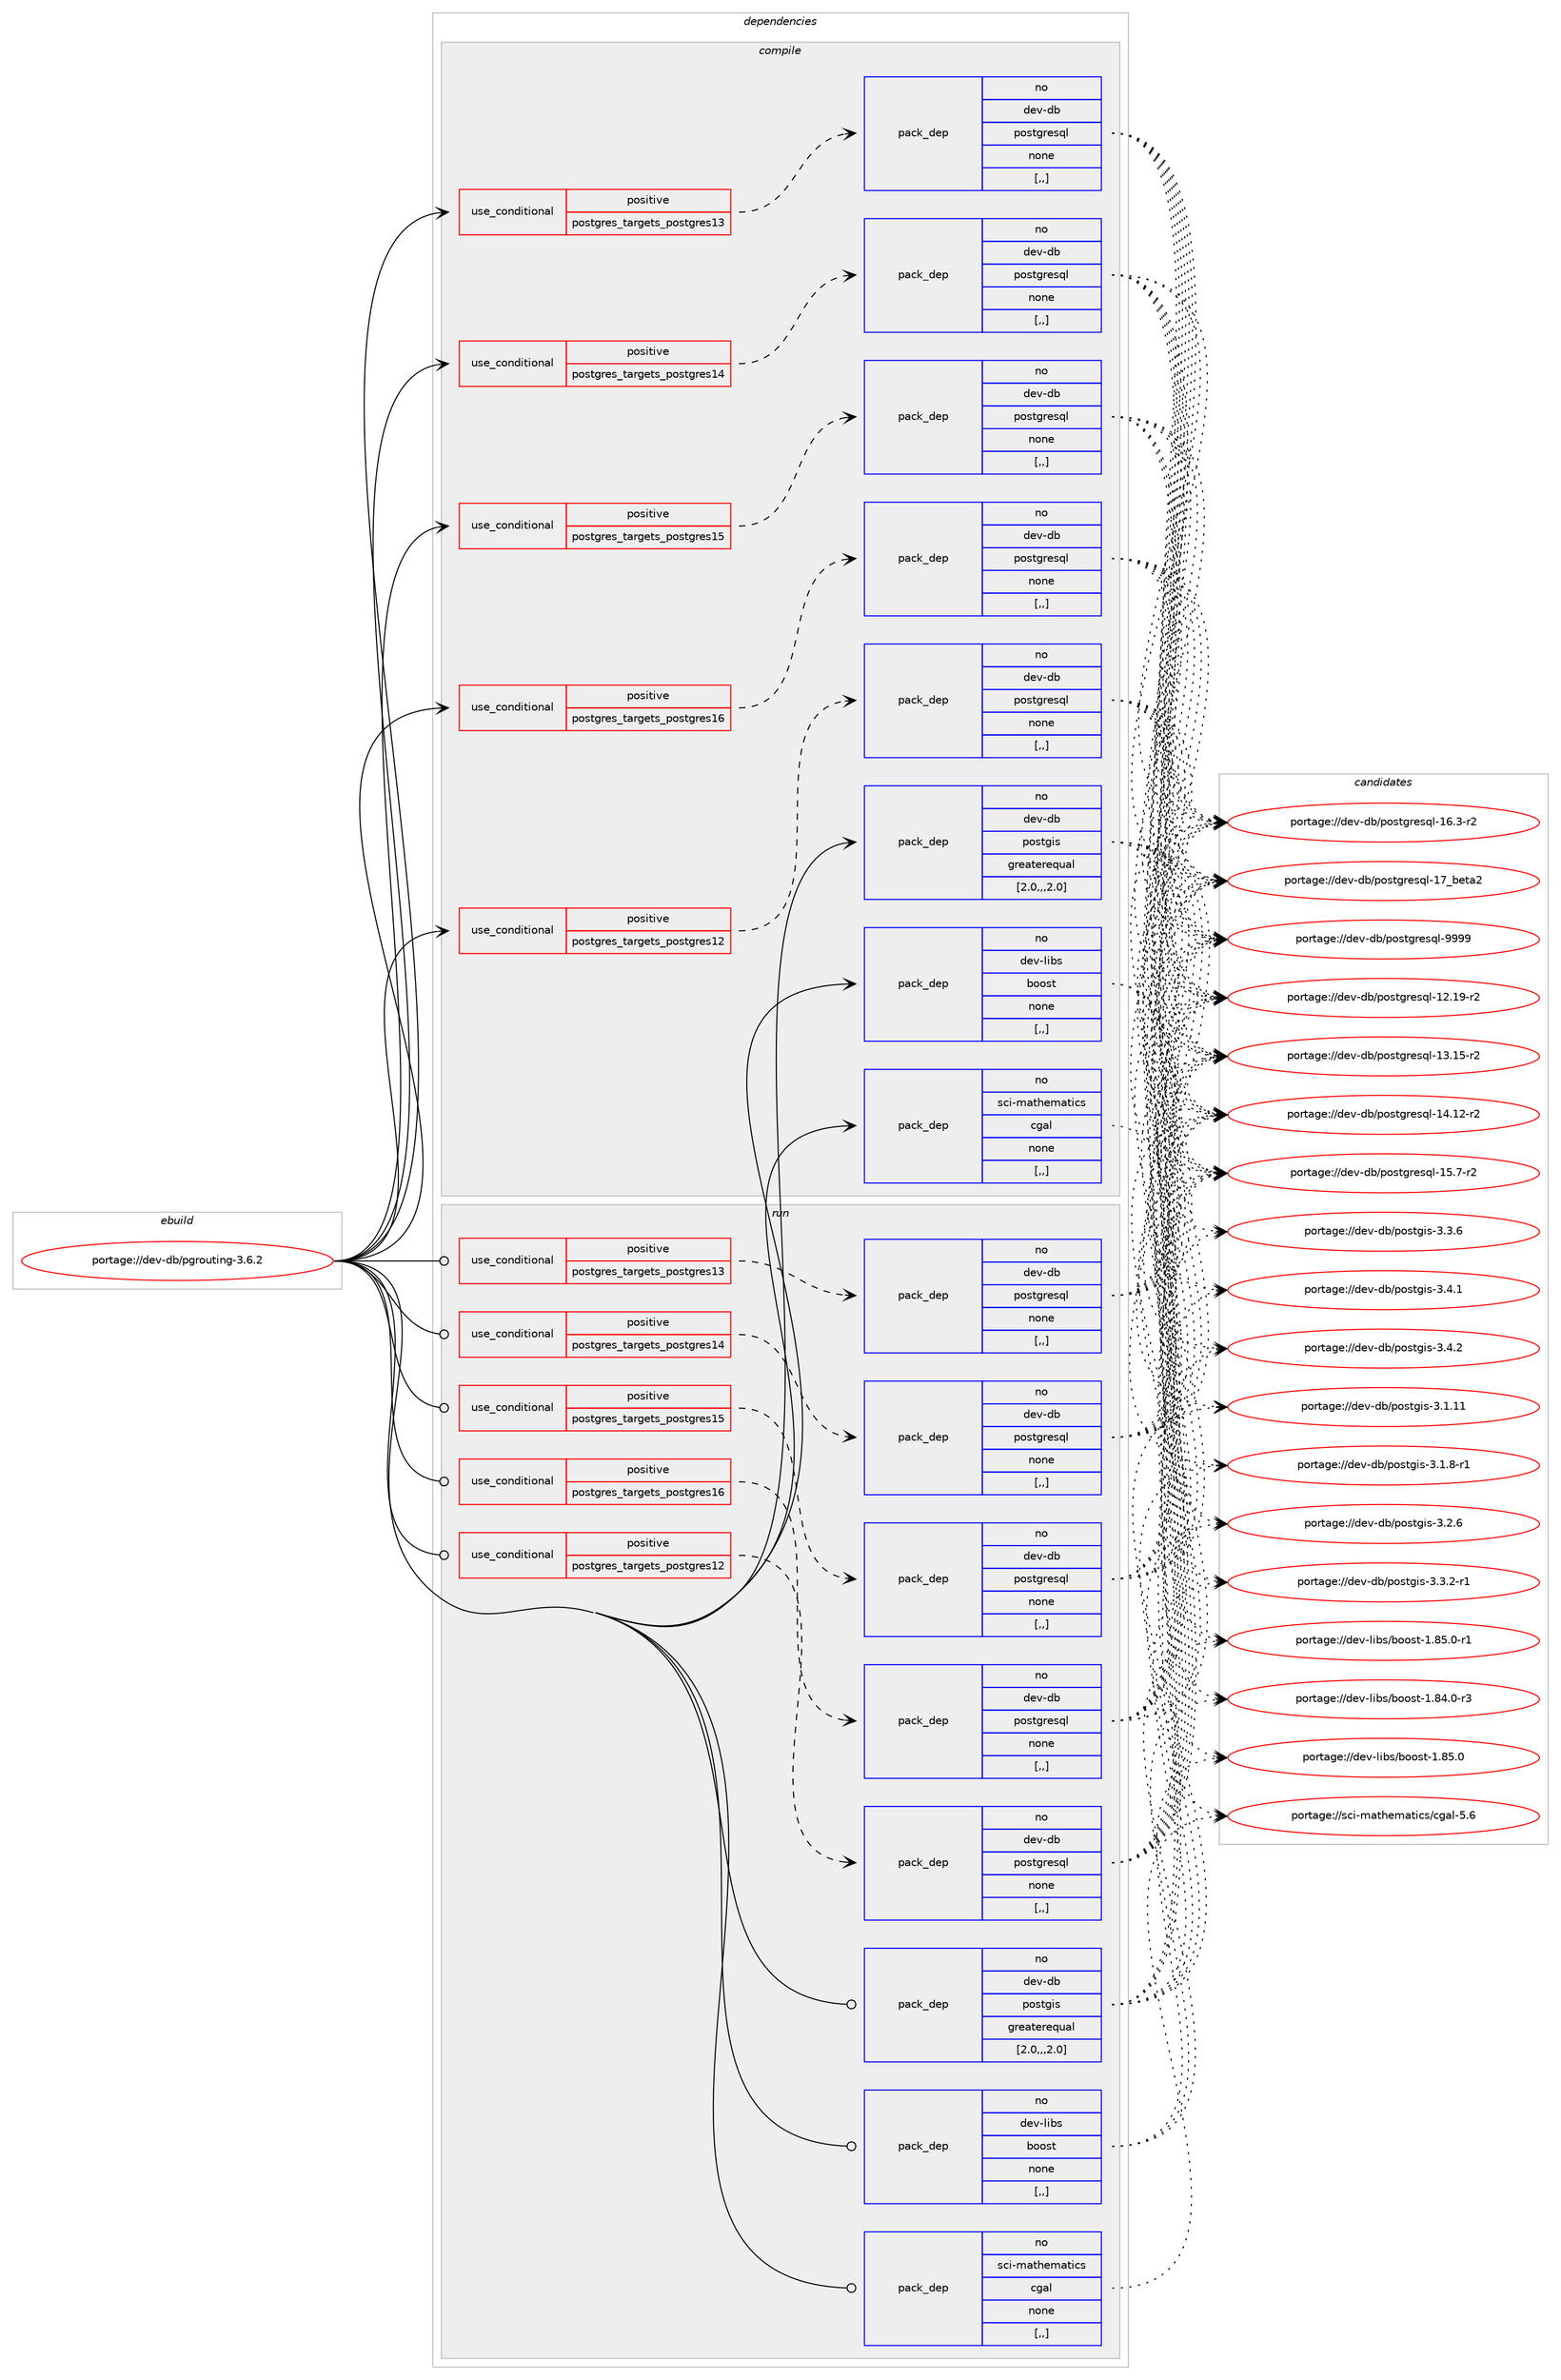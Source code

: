 digraph prolog {

# *************
# Graph options
# *************

newrank=true;
concentrate=true;
compound=true;
graph [rankdir=LR,fontname=Helvetica,fontsize=10,ranksep=1.5];#, ranksep=2.5, nodesep=0.2];
edge  [arrowhead=vee];
node  [fontname=Helvetica,fontsize=10];

# **********
# The ebuild
# **********

subgraph cluster_leftcol {
color=gray;
rank=same;
label=<<i>ebuild</i>>;
id [label="portage://dev-db/pgrouting-3.6.2", color=red, width=4, href="../dev-db/pgrouting-3.6.2.svg"];
}

# ****************
# The dependencies
# ****************

subgraph cluster_midcol {
color=gray;
label=<<i>dependencies</i>>;
subgraph cluster_compile {
fillcolor="#eeeeee";
style=filled;
label=<<i>compile</i>>;
subgraph cond17598 {
dependency67470 [label=<<TABLE BORDER="0" CELLBORDER="1" CELLSPACING="0" CELLPADDING="4"><TR><TD ROWSPAN="3" CELLPADDING="10">use_conditional</TD></TR><TR><TD>positive</TD></TR><TR><TD>postgres_targets_postgres12</TD></TR></TABLE>>, shape=none, color=red];
subgraph pack48957 {
dependency67471 [label=<<TABLE BORDER="0" CELLBORDER="1" CELLSPACING="0" CELLPADDING="4" WIDTH="220"><TR><TD ROWSPAN="6" CELLPADDING="30">pack_dep</TD></TR><TR><TD WIDTH="110">no</TD></TR><TR><TD>dev-db</TD></TR><TR><TD>postgresql</TD></TR><TR><TD>none</TD></TR><TR><TD>[,,]</TD></TR></TABLE>>, shape=none, color=blue];
}
dependency67470:e -> dependency67471:w [weight=20,style="dashed",arrowhead="vee"];
}
id:e -> dependency67470:w [weight=20,style="solid",arrowhead="vee"];
subgraph cond17599 {
dependency67472 [label=<<TABLE BORDER="0" CELLBORDER="1" CELLSPACING="0" CELLPADDING="4"><TR><TD ROWSPAN="3" CELLPADDING="10">use_conditional</TD></TR><TR><TD>positive</TD></TR><TR><TD>postgres_targets_postgres13</TD></TR></TABLE>>, shape=none, color=red];
subgraph pack48958 {
dependency67473 [label=<<TABLE BORDER="0" CELLBORDER="1" CELLSPACING="0" CELLPADDING="4" WIDTH="220"><TR><TD ROWSPAN="6" CELLPADDING="30">pack_dep</TD></TR><TR><TD WIDTH="110">no</TD></TR><TR><TD>dev-db</TD></TR><TR><TD>postgresql</TD></TR><TR><TD>none</TD></TR><TR><TD>[,,]</TD></TR></TABLE>>, shape=none, color=blue];
}
dependency67472:e -> dependency67473:w [weight=20,style="dashed",arrowhead="vee"];
}
id:e -> dependency67472:w [weight=20,style="solid",arrowhead="vee"];
subgraph cond17600 {
dependency67474 [label=<<TABLE BORDER="0" CELLBORDER="1" CELLSPACING="0" CELLPADDING="4"><TR><TD ROWSPAN="3" CELLPADDING="10">use_conditional</TD></TR><TR><TD>positive</TD></TR><TR><TD>postgres_targets_postgres14</TD></TR></TABLE>>, shape=none, color=red];
subgraph pack48959 {
dependency67475 [label=<<TABLE BORDER="0" CELLBORDER="1" CELLSPACING="0" CELLPADDING="4" WIDTH="220"><TR><TD ROWSPAN="6" CELLPADDING="30">pack_dep</TD></TR><TR><TD WIDTH="110">no</TD></TR><TR><TD>dev-db</TD></TR><TR><TD>postgresql</TD></TR><TR><TD>none</TD></TR><TR><TD>[,,]</TD></TR></TABLE>>, shape=none, color=blue];
}
dependency67474:e -> dependency67475:w [weight=20,style="dashed",arrowhead="vee"];
}
id:e -> dependency67474:w [weight=20,style="solid",arrowhead="vee"];
subgraph cond17601 {
dependency67476 [label=<<TABLE BORDER="0" CELLBORDER="1" CELLSPACING="0" CELLPADDING="4"><TR><TD ROWSPAN="3" CELLPADDING="10">use_conditional</TD></TR><TR><TD>positive</TD></TR><TR><TD>postgres_targets_postgres15</TD></TR></TABLE>>, shape=none, color=red];
subgraph pack48960 {
dependency67477 [label=<<TABLE BORDER="0" CELLBORDER="1" CELLSPACING="0" CELLPADDING="4" WIDTH="220"><TR><TD ROWSPAN="6" CELLPADDING="30">pack_dep</TD></TR><TR><TD WIDTH="110">no</TD></TR><TR><TD>dev-db</TD></TR><TR><TD>postgresql</TD></TR><TR><TD>none</TD></TR><TR><TD>[,,]</TD></TR></TABLE>>, shape=none, color=blue];
}
dependency67476:e -> dependency67477:w [weight=20,style="dashed",arrowhead="vee"];
}
id:e -> dependency67476:w [weight=20,style="solid",arrowhead="vee"];
subgraph cond17602 {
dependency67478 [label=<<TABLE BORDER="0" CELLBORDER="1" CELLSPACING="0" CELLPADDING="4"><TR><TD ROWSPAN="3" CELLPADDING="10">use_conditional</TD></TR><TR><TD>positive</TD></TR><TR><TD>postgres_targets_postgres16</TD></TR></TABLE>>, shape=none, color=red];
subgraph pack48961 {
dependency67479 [label=<<TABLE BORDER="0" CELLBORDER="1" CELLSPACING="0" CELLPADDING="4" WIDTH="220"><TR><TD ROWSPAN="6" CELLPADDING="30">pack_dep</TD></TR><TR><TD WIDTH="110">no</TD></TR><TR><TD>dev-db</TD></TR><TR><TD>postgresql</TD></TR><TR><TD>none</TD></TR><TR><TD>[,,]</TD></TR></TABLE>>, shape=none, color=blue];
}
dependency67478:e -> dependency67479:w [weight=20,style="dashed",arrowhead="vee"];
}
id:e -> dependency67478:w [weight=20,style="solid",arrowhead="vee"];
subgraph pack48962 {
dependency67480 [label=<<TABLE BORDER="0" CELLBORDER="1" CELLSPACING="0" CELLPADDING="4" WIDTH="220"><TR><TD ROWSPAN="6" CELLPADDING="30">pack_dep</TD></TR><TR><TD WIDTH="110">no</TD></TR><TR><TD>dev-db</TD></TR><TR><TD>postgis</TD></TR><TR><TD>greaterequal</TD></TR><TR><TD>[2.0,,,2.0]</TD></TR></TABLE>>, shape=none, color=blue];
}
id:e -> dependency67480:w [weight=20,style="solid",arrowhead="vee"];
subgraph pack48963 {
dependency67481 [label=<<TABLE BORDER="0" CELLBORDER="1" CELLSPACING="0" CELLPADDING="4" WIDTH="220"><TR><TD ROWSPAN="6" CELLPADDING="30">pack_dep</TD></TR><TR><TD WIDTH="110">no</TD></TR><TR><TD>dev-libs</TD></TR><TR><TD>boost</TD></TR><TR><TD>none</TD></TR><TR><TD>[,,]</TD></TR></TABLE>>, shape=none, color=blue];
}
id:e -> dependency67481:w [weight=20,style="solid",arrowhead="vee"];
subgraph pack48964 {
dependency67482 [label=<<TABLE BORDER="0" CELLBORDER="1" CELLSPACING="0" CELLPADDING="4" WIDTH="220"><TR><TD ROWSPAN="6" CELLPADDING="30">pack_dep</TD></TR><TR><TD WIDTH="110">no</TD></TR><TR><TD>sci-mathematics</TD></TR><TR><TD>cgal</TD></TR><TR><TD>none</TD></TR><TR><TD>[,,]</TD></TR></TABLE>>, shape=none, color=blue];
}
id:e -> dependency67482:w [weight=20,style="solid",arrowhead="vee"];
}
subgraph cluster_compileandrun {
fillcolor="#eeeeee";
style=filled;
label=<<i>compile and run</i>>;
}
subgraph cluster_run {
fillcolor="#eeeeee";
style=filled;
label=<<i>run</i>>;
subgraph cond17603 {
dependency67483 [label=<<TABLE BORDER="0" CELLBORDER="1" CELLSPACING="0" CELLPADDING="4"><TR><TD ROWSPAN="3" CELLPADDING="10">use_conditional</TD></TR><TR><TD>positive</TD></TR><TR><TD>postgres_targets_postgres12</TD></TR></TABLE>>, shape=none, color=red];
subgraph pack48965 {
dependency67484 [label=<<TABLE BORDER="0" CELLBORDER="1" CELLSPACING="0" CELLPADDING="4" WIDTH="220"><TR><TD ROWSPAN="6" CELLPADDING="30">pack_dep</TD></TR><TR><TD WIDTH="110">no</TD></TR><TR><TD>dev-db</TD></TR><TR><TD>postgresql</TD></TR><TR><TD>none</TD></TR><TR><TD>[,,]</TD></TR></TABLE>>, shape=none, color=blue];
}
dependency67483:e -> dependency67484:w [weight=20,style="dashed",arrowhead="vee"];
}
id:e -> dependency67483:w [weight=20,style="solid",arrowhead="odot"];
subgraph cond17604 {
dependency67485 [label=<<TABLE BORDER="0" CELLBORDER="1" CELLSPACING="0" CELLPADDING="4"><TR><TD ROWSPAN="3" CELLPADDING="10">use_conditional</TD></TR><TR><TD>positive</TD></TR><TR><TD>postgres_targets_postgres13</TD></TR></TABLE>>, shape=none, color=red];
subgraph pack48966 {
dependency67486 [label=<<TABLE BORDER="0" CELLBORDER="1" CELLSPACING="0" CELLPADDING="4" WIDTH="220"><TR><TD ROWSPAN="6" CELLPADDING="30">pack_dep</TD></TR><TR><TD WIDTH="110">no</TD></TR><TR><TD>dev-db</TD></TR><TR><TD>postgresql</TD></TR><TR><TD>none</TD></TR><TR><TD>[,,]</TD></TR></TABLE>>, shape=none, color=blue];
}
dependency67485:e -> dependency67486:w [weight=20,style="dashed",arrowhead="vee"];
}
id:e -> dependency67485:w [weight=20,style="solid",arrowhead="odot"];
subgraph cond17605 {
dependency67487 [label=<<TABLE BORDER="0" CELLBORDER="1" CELLSPACING="0" CELLPADDING="4"><TR><TD ROWSPAN="3" CELLPADDING="10">use_conditional</TD></TR><TR><TD>positive</TD></TR><TR><TD>postgres_targets_postgres14</TD></TR></TABLE>>, shape=none, color=red];
subgraph pack48967 {
dependency67488 [label=<<TABLE BORDER="0" CELLBORDER="1" CELLSPACING="0" CELLPADDING="4" WIDTH="220"><TR><TD ROWSPAN="6" CELLPADDING="30">pack_dep</TD></TR><TR><TD WIDTH="110">no</TD></TR><TR><TD>dev-db</TD></TR><TR><TD>postgresql</TD></TR><TR><TD>none</TD></TR><TR><TD>[,,]</TD></TR></TABLE>>, shape=none, color=blue];
}
dependency67487:e -> dependency67488:w [weight=20,style="dashed",arrowhead="vee"];
}
id:e -> dependency67487:w [weight=20,style="solid",arrowhead="odot"];
subgraph cond17606 {
dependency67489 [label=<<TABLE BORDER="0" CELLBORDER="1" CELLSPACING="0" CELLPADDING="4"><TR><TD ROWSPAN="3" CELLPADDING="10">use_conditional</TD></TR><TR><TD>positive</TD></TR><TR><TD>postgres_targets_postgres15</TD></TR></TABLE>>, shape=none, color=red];
subgraph pack48968 {
dependency67490 [label=<<TABLE BORDER="0" CELLBORDER="1" CELLSPACING="0" CELLPADDING="4" WIDTH="220"><TR><TD ROWSPAN="6" CELLPADDING="30">pack_dep</TD></TR><TR><TD WIDTH="110">no</TD></TR><TR><TD>dev-db</TD></TR><TR><TD>postgresql</TD></TR><TR><TD>none</TD></TR><TR><TD>[,,]</TD></TR></TABLE>>, shape=none, color=blue];
}
dependency67489:e -> dependency67490:w [weight=20,style="dashed",arrowhead="vee"];
}
id:e -> dependency67489:w [weight=20,style="solid",arrowhead="odot"];
subgraph cond17607 {
dependency67491 [label=<<TABLE BORDER="0" CELLBORDER="1" CELLSPACING="0" CELLPADDING="4"><TR><TD ROWSPAN="3" CELLPADDING="10">use_conditional</TD></TR><TR><TD>positive</TD></TR><TR><TD>postgres_targets_postgres16</TD></TR></TABLE>>, shape=none, color=red];
subgraph pack48969 {
dependency67492 [label=<<TABLE BORDER="0" CELLBORDER="1" CELLSPACING="0" CELLPADDING="4" WIDTH="220"><TR><TD ROWSPAN="6" CELLPADDING="30">pack_dep</TD></TR><TR><TD WIDTH="110">no</TD></TR><TR><TD>dev-db</TD></TR><TR><TD>postgresql</TD></TR><TR><TD>none</TD></TR><TR><TD>[,,]</TD></TR></TABLE>>, shape=none, color=blue];
}
dependency67491:e -> dependency67492:w [weight=20,style="dashed",arrowhead="vee"];
}
id:e -> dependency67491:w [weight=20,style="solid",arrowhead="odot"];
subgraph pack48970 {
dependency67493 [label=<<TABLE BORDER="0" CELLBORDER="1" CELLSPACING="0" CELLPADDING="4" WIDTH="220"><TR><TD ROWSPAN="6" CELLPADDING="30">pack_dep</TD></TR><TR><TD WIDTH="110">no</TD></TR><TR><TD>dev-db</TD></TR><TR><TD>postgis</TD></TR><TR><TD>greaterequal</TD></TR><TR><TD>[2.0,,,2.0]</TD></TR></TABLE>>, shape=none, color=blue];
}
id:e -> dependency67493:w [weight=20,style="solid",arrowhead="odot"];
subgraph pack48971 {
dependency67494 [label=<<TABLE BORDER="0" CELLBORDER="1" CELLSPACING="0" CELLPADDING="4" WIDTH="220"><TR><TD ROWSPAN="6" CELLPADDING="30">pack_dep</TD></TR><TR><TD WIDTH="110">no</TD></TR><TR><TD>dev-libs</TD></TR><TR><TD>boost</TD></TR><TR><TD>none</TD></TR><TR><TD>[,,]</TD></TR></TABLE>>, shape=none, color=blue];
}
id:e -> dependency67494:w [weight=20,style="solid",arrowhead="odot"];
subgraph pack48972 {
dependency67495 [label=<<TABLE BORDER="0" CELLBORDER="1" CELLSPACING="0" CELLPADDING="4" WIDTH="220"><TR><TD ROWSPAN="6" CELLPADDING="30">pack_dep</TD></TR><TR><TD WIDTH="110">no</TD></TR><TR><TD>sci-mathematics</TD></TR><TR><TD>cgal</TD></TR><TR><TD>none</TD></TR><TR><TD>[,,]</TD></TR></TABLE>>, shape=none, color=blue];
}
id:e -> dependency67495:w [weight=20,style="solid",arrowhead="odot"];
}
}

# **************
# The candidates
# **************

subgraph cluster_choices {
rank=same;
color=gray;
label=<<i>candidates</i>>;

subgraph choice48957 {
color=black;
nodesep=1;
choice1001011184510098471121111151161031141011151131084549504649574511450 [label="portage://dev-db/postgresql-12.19-r2", color=red, width=4,href="../dev-db/postgresql-12.19-r2.svg"];
choice1001011184510098471121111151161031141011151131084549514649534511450 [label="portage://dev-db/postgresql-13.15-r2", color=red, width=4,href="../dev-db/postgresql-13.15-r2.svg"];
choice1001011184510098471121111151161031141011151131084549524649504511450 [label="portage://dev-db/postgresql-14.12-r2", color=red, width=4,href="../dev-db/postgresql-14.12-r2.svg"];
choice10010111845100984711211111511610311410111511310845495346554511450 [label="portage://dev-db/postgresql-15.7-r2", color=red, width=4,href="../dev-db/postgresql-15.7-r2.svg"];
choice10010111845100984711211111511610311410111511310845495446514511450 [label="portage://dev-db/postgresql-16.3-r2", color=red, width=4,href="../dev-db/postgresql-16.3-r2.svg"];
choice10010111845100984711211111511610311410111511310845495595981011169750 [label="portage://dev-db/postgresql-17_beta2", color=red, width=4,href="../dev-db/postgresql-17_beta2.svg"];
choice1001011184510098471121111151161031141011151131084557575757 [label="portage://dev-db/postgresql-9999", color=red, width=4,href="../dev-db/postgresql-9999.svg"];
dependency67471:e -> choice1001011184510098471121111151161031141011151131084549504649574511450:w [style=dotted,weight="100"];
dependency67471:e -> choice1001011184510098471121111151161031141011151131084549514649534511450:w [style=dotted,weight="100"];
dependency67471:e -> choice1001011184510098471121111151161031141011151131084549524649504511450:w [style=dotted,weight="100"];
dependency67471:e -> choice10010111845100984711211111511610311410111511310845495346554511450:w [style=dotted,weight="100"];
dependency67471:e -> choice10010111845100984711211111511610311410111511310845495446514511450:w [style=dotted,weight="100"];
dependency67471:e -> choice10010111845100984711211111511610311410111511310845495595981011169750:w [style=dotted,weight="100"];
dependency67471:e -> choice1001011184510098471121111151161031141011151131084557575757:w [style=dotted,weight="100"];
}
subgraph choice48958 {
color=black;
nodesep=1;
choice1001011184510098471121111151161031141011151131084549504649574511450 [label="portage://dev-db/postgresql-12.19-r2", color=red, width=4,href="../dev-db/postgresql-12.19-r2.svg"];
choice1001011184510098471121111151161031141011151131084549514649534511450 [label="portage://dev-db/postgresql-13.15-r2", color=red, width=4,href="../dev-db/postgresql-13.15-r2.svg"];
choice1001011184510098471121111151161031141011151131084549524649504511450 [label="portage://dev-db/postgresql-14.12-r2", color=red, width=4,href="../dev-db/postgresql-14.12-r2.svg"];
choice10010111845100984711211111511610311410111511310845495346554511450 [label="portage://dev-db/postgresql-15.7-r2", color=red, width=4,href="../dev-db/postgresql-15.7-r2.svg"];
choice10010111845100984711211111511610311410111511310845495446514511450 [label="portage://dev-db/postgresql-16.3-r2", color=red, width=4,href="../dev-db/postgresql-16.3-r2.svg"];
choice10010111845100984711211111511610311410111511310845495595981011169750 [label="portage://dev-db/postgresql-17_beta2", color=red, width=4,href="../dev-db/postgresql-17_beta2.svg"];
choice1001011184510098471121111151161031141011151131084557575757 [label="portage://dev-db/postgresql-9999", color=red, width=4,href="../dev-db/postgresql-9999.svg"];
dependency67473:e -> choice1001011184510098471121111151161031141011151131084549504649574511450:w [style=dotted,weight="100"];
dependency67473:e -> choice1001011184510098471121111151161031141011151131084549514649534511450:w [style=dotted,weight="100"];
dependency67473:e -> choice1001011184510098471121111151161031141011151131084549524649504511450:w [style=dotted,weight="100"];
dependency67473:e -> choice10010111845100984711211111511610311410111511310845495346554511450:w [style=dotted,weight="100"];
dependency67473:e -> choice10010111845100984711211111511610311410111511310845495446514511450:w [style=dotted,weight="100"];
dependency67473:e -> choice10010111845100984711211111511610311410111511310845495595981011169750:w [style=dotted,weight="100"];
dependency67473:e -> choice1001011184510098471121111151161031141011151131084557575757:w [style=dotted,weight="100"];
}
subgraph choice48959 {
color=black;
nodesep=1;
choice1001011184510098471121111151161031141011151131084549504649574511450 [label="portage://dev-db/postgresql-12.19-r2", color=red, width=4,href="../dev-db/postgresql-12.19-r2.svg"];
choice1001011184510098471121111151161031141011151131084549514649534511450 [label="portage://dev-db/postgresql-13.15-r2", color=red, width=4,href="../dev-db/postgresql-13.15-r2.svg"];
choice1001011184510098471121111151161031141011151131084549524649504511450 [label="portage://dev-db/postgresql-14.12-r2", color=red, width=4,href="../dev-db/postgresql-14.12-r2.svg"];
choice10010111845100984711211111511610311410111511310845495346554511450 [label="portage://dev-db/postgresql-15.7-r2", color=red, width=4,href="../dev-db/postgresql-15.7-r2.svg"];
choice10010111845100984711211111511610311410111511310845495446514511450 [label="portage://dev-db/postgresql-16.3-r2", color=red, width=4,href="../dev-db/postgresql-16.3-r2.svg"];
choice10010111845100984711211111511610311410111511310845495595981011169750 [label="portage://dev-db/postgresql-17_beta2", color=red, width=4,href="../dev-db/postgresql-17_beta2.svg"];
choice1001011184510098471121111151161031141011151131084557575757 [label="portage://dev-db/postgresql-9999", color=red, width=4,href="../dev-db/postgresql-9999.svg"];
dependency67475:e -> choice1001011184510098471121111151161031141011151131084549504649574511450:w [style=dotted,weight="100"];
dependency67475:e -> choice1001011184510098471121111151161031141011151131084549514649534511450:w [style=dotted,weight="100"];
dependency67475:e -> choice1001011184510098471121111151161031141011151131084549524649504511450:w [style=dotted,weight="100"];
dependency67475:e -> choice10010111845100984711211111511610311410111511310845495346554511450:w [style=dotted,weight="100"];
dependency67475:e -> choice10010111845100984711211111511610311410111511310845495446514511450:w [style=dotted,weight="100"];
dependency67475:e -> choice10010111845100984711211111511610311410111511310845495595981011169750:w [style=dotted,weight="100"];
dependency67475:e -> choice1001011184510098471121111151161031141011151131084557575757:w [style=dotted,weight="100"];
}
subgraph choice48960 {
color=black;
nodesep=1;
choice1001011184510098471121111151161031141011151131084549504649574511450 [label="portage://dev-db/postgresql-12.19-r2", color=red, width=4,href="../dev-db/postgresql-12.19-r2.svg"];
choice1001011184510098471121111151161031141011151131084549514649534511450 [label="portage://dev-db/postgresql-13.15-r2", color=red, width=4,href="../dev-db/postgresql-13.15-r2.svg"];
choice1001011184510098471121111151161031141011151131084549524649504511450 [label="portage://dev-db/postgresql-14.12-r2", color=red, width=4,href="../dev-db/postgresql-14.12-r2.svg"];
choice10010111845100984711211111511610311410111511310845495346554511450 [label="portage://dev-db/postgresql-15.7-r2", color=red, width=4,href="../dev-db/postgresql-15.7-r2.svg"];
choice10010111845100984711211111511610311410111511310845495446514511450 [label="portage://dev-db/postgresql-16.3-r2", color=red, width=4,href="../dev-db/postgresql-16.3-r2.svg"];
choice10010111845100984711211111511610311410111511310845495595981011169750 [label="portage://dev-db/postgresql-17_beta2", color=red, width=4,href="../dev-db/postgresql-17_beta2.svg"];
choice1001011184510098471121111151161031141011151131084557575757 [label="portage://dev-db/postgresql-9999", color=red, width=4,href="../dev-db/postgresql-9999.svg"];
dependency67477:e -> choice1001011184510098471121111151161031141011151131084549504649574511450:w [style=dotted,weight="100"];
dependency67477:e -> choice1001011184510098471121111151161031141011151131084549514649534511450:w [style=dotted,weight="100"];
dependency67477:e -> choice1001011184510098471121111151161031141011151131084549524649504511450:w [style=dotted,weight="100"];
dependency67477:e -> choice10010111845100984711211111511610311410111511310845495346554511450:w [style=dotted,weight="100"];
dependency67477:e -> choice10010111845100984711211111511610311410111511310845495446514511450:w [style=dotted,weight="100"];
dependency67477:e -> choice10010111845100984711211111511610311410111511310845495595981011169750:w [style=dotted,weight="100"];
dependency67477:e -> choice1001011184510098471121111151161031141011151131084557575757:w [style=dotted,weight="100"];
}
subgraph choice48961 {
color=black;
nodesep=1;
choice1001011184510098471121111151161031141011151131084549504649574511450 [label="portage://dev-db/postgresql-12.19-r2", color=red, width=4,href="../dev-db/postgresql-12.19-r2.svg"];
choice1001011184510098471121111151161031141011151131084549514649534511450 [label="portage://dev-db/postgresql-13.15-r2", color=red, width=4,href="../dev-db/postgresql-13.15-r2.svg"];
choice1001011184510098471121111151161031141011151131084549524649504511450 [label="portage://dev-db/postgresql-14.12-r2", color=red, width=4,href="../dev-db/postgresql-14.12-r2.svg"];
choice10010111845100984711211111511610311410111511310845495346554511450 [label="portage://dev-db/postgresql-15.7-r2", color=red, width=4,href="../dev-db/postgresql-15.7-r2.svg"];
choice10010111845100984711211111511610311410111511310845495446514511450 [label="portage://dev-db/postgresql-16.3-r2", color=red, width=4,href="../dev-db/postgresql-16.3-r2.svg"];
choice10010111845100984711211111511610311410111511310845495595981011169750 [label="portage://dev-db/postgresql-17_beta2", color=red, width=4,href="../dev-db/postgresql-17_beta2.svg"];
choice1001011184510098471121111151161031141011151131084557575757 [label="portage://dev-db/postgresql-9999", color=red, width=4,href="../dev-db/postgresql-9999.svg"];
dependency67479:e -> choice1001011184510098471121111151161031141011151131084549504649574511450:w [style=dotted,weight="100"];
dependency67479:e -> choice1001011184510098471121111151161031141011151131084549514649534511450:w [style=dotted,weight="100"];
dependency67479:e -> choice1001011184510098471121111151161031141011151131084549524649504511450:w [style=dotted,weight="100"];
dependency67479:e -> choice10010111845100984711211111511610311410111511310845495346554511450:w [style=dotted,weight="100"];
dependency67479:e -> choice10010111845100984711211111511610311410111511310845495446514511450:w [style=dotted,weight="100"];
dependency67479:e -> choice10010111845100984711211111511610311410111511310845495595981011169750:w [style=dotted,weight="100"];
dependency67479:e -> choice1001011184510098471121111151161031141011151131084557575757:w [style=dotted,weight="100"];
}
subgraph choice48962 {
color=black;
nodesep=1;
choice10010111845100984711211111511610310511545514649464949 [label="portage://dev-db/postgis-3.1.11", color=red, width=4,href="../dev-db/postgis-3.1.11.svg"];
choice1001011184510098471121111151161031051154551464946564511449 [label="portage://dev-db/postgis-3.1.8-r1", color=red, width=4,href="../dev-db/postgis-3.1.8-r1.svg"];
choice100101118451009847112111115116103105115455146504654 [label="portage://dev-db/postgis-3.2.6", color=red, width=4,href="../dev-db/postgis-3.2.6.svg"];
choice1001011184510098471121111151161031051154551465146504511449 [label="portage://dev-db/postgis-3.3.2-r1", color=red, width=4,href="../dev-db/postgis-3.3.2-r1.svg"];
choice100101118451009847112111115116103105115455146514654 [label="portage://dev-db/postgis-3.3.6", color=red, width=4,href="../dev-db/postgis-3.3.6.svg"];
choice100101118451009847112111115116103105115455146524649 [label="portage://dev-db/postgis-3.4.1", color=red, width=4,href="../dev-db/postgis-3.4.1.svg"];
choice100101118451009847112111115116103105115455146524650 [label="portage://dev-db/postgis-3.4.2", color=red, width=4,href="../dev-db/postgis-3.4.2.svg"];
dependency67480:e -> choice10010111845100984711211111511610310511545514649464949:w [style=dotted,weight="100"];
dependency67480:e -> choice1001011184510098471121111151161031051154551464946564511449:w [style=dotted,weight="100"];
dependency67480:e -> choice100101118451009847112111115116103105115455146504654:w [style=dotted,weight="100"];
dependency67480:e -> choice1001011184510098471121111151161031051154551465146504511449:w [style=dotted,weight="100"];
dependency67480:e -> choice100101118451009847112111115116103105115455146514654:w [style=dotted,weight="100"];
dependency67480:e -> choice100101118451009847112111115116103105115455146524649:w [style=dotted,weight="100"];
dependency67480:e -> choice100101118451009847112111115116103105115455146524650:w [style=dotted,weight="100"];
}
subgraph choice48963 {
color=black;
nodesep=1;
choice10010111845108105981154798111111115116454946565246484511451 [label="portage://dev-libs/boost-1.84.0-r3", color=red, width=4,href="../dev-libs/boost-1.84.0-r3.svg"];
choice1001011184510810598115479811111111511645494656534648 [label="portage://dev-libs/boost-1.85.0", color=red, width=4,href="../dev-libs/boost-1.85.0.svg"];
choice10010111845108105981154798111111115116454946565346484511449 [label="portage://dev-libs/boost-1.85.0-r1", color=red, width=4,href="../dev-libs/boost-1.85.0-r1.svg"];
dependency67481:e -> choice10010111845108105981154798111111115116454946565246484511451:w [style=dotted,weight="100"];
dependency67481:e -> choice1001011184510810598115479811111111511645494656534648:w [style=dotted,weight="100"];
dependency67481:e -> choice10010111845108105981154798111111115116454946565346484511449:w [style=dotted,weight="100"];
}
subgraph choice48964 {
color=black;
nodesep=1;
choice115991054510997116104101109971161059911547991039710845534654 [label="portage://sci-mathematics/cgal-5.6", color=red, width=4,href="../sci-mathematics/cgal-5.6.svg"];
dependency67482:e -> choice115991054510997116104101109971161059911547991039710845534654:w [style=dotted,weight="100"];
}
subgraph choice48965 {
color=black;
nodesep=1;
choice1001011184510098471121111151161031141011151131084549504649574511450 [label="portage://dev-db/postgresql-12.19-r2", color=red, width=4,href="../dev-db/postgresql-12.19-r2.svg"];
choice1001011184510098471121111151161031141011151131084549514649534511450 [label="portage://dev-db/postgresql-13.15-r2", color=red, width=4,href="../dev-db/postgresql-13.15-r2.svg"];
choice1001011184510098471121111151161031141011151131084549524649504511450 [label="portage://dev-db/postgresql-14.12-r2", color=red, width=4,href="../dev-db/postgresql-14.12-r2.svg"];
choice10010111845100984711211111511610311410111511310845495346554511450 [label="portage://dev-db/postgresql-15.7-r2", color=red, width=4,href="../dev-db/postgresql-15.7-r2.svg"];
choice10010111845100984711211111511610311410111511310845495446514511450 [label="portage://dev-db/postgresql-16.3-r2", color=red, width=4,href="../dev-db/postgresql-16.3-r2.svg"];
choice10010111845100984711211111511610311410111511310845495595981011169750 [label="portage://dev-db/postgresql-17_beta2", color=red, width=4,href="../dev-db/postgresql-17_beta2.svg"];
choice1001011184510098471121111151161031141011151131084557575757 [label="portage://dev-db/postgresql-9999", color=red, width=4,href="../dev-db/postgresql-9999.svg"];
dependency67484:e -> choice1001011184510098471121111151161031141011151131084549504649574511450:w [style=dotted,weight="100"];
dependency67484:e -> choice1001011184510098471121111151161031141011151131084549514649534511450:w [style=dotted,weight="100"];
dependency67484:e -> choice1001011184510098471121111151161031141011151131084549524649504511450:w [style=dotted,weight="100"];
dependency67484:e -> choice10010111845100984711211111511610311410111511310845495346554511450:w [style=dotted,weight="100"];
dependency67484:e -> choice10010111845100984711211111511610311410111511310845495446514511450:w [style=dotted,weight="100"];
dependency67484:e -> choice10010111845100984711211111511610311410111511310845495595981011169750:w [style=dotted,weight="100"];
dependency67484:e -> choice1001011184510098471121111151161031141011151131084557575757:w [style=dotted,weight="100"];
}
subgraph choice48966 {
color=black;
nodesep=1;
choice1001011184510098471121111151161031141011151131084549504649574511450 [label="portage://dev-db/postgresql-12.19-r2", color=red, width=4,href="../dev-db/postgresql-12.19-r2.svg"];
choice1001011184510098471121111151161031141011151131084549514649534511450 [label="portage://dev-db/postgresql-13.15-r2", color=red, width=4,href="../dev-db/postgresql-13.15-r2.svg"];
choice1001011184510098471121111151161031141011151131084549524649504511450 [label="portage://dev-db/postgresql-14.12-r2", color=red, width=4,href="../dev-db/postgresql-14.12-r2.svg"];
choice10010111845100984711211111511610311410111511310845495346554511450 [label="portage://dev-db/postgresql-15.7-r2", color=red, width=4,href="../dev-db/postgresql-15.7-r2.svg"];
choice10010111845100984711211111511610311410111511310845495446514511450 [label="portage://dev-db/postgresql-16.3-r2", color=red, width=4,href="../dev-db/postgresql-16.3-r2.svg"];
choice10010111845100984711211111511610311410111511310845495595981011169750 [label="portage://dev-db/postgresql-17_beta2", color=red, width=4,href="../dev-db/postgresql-17_beta2.svg"];
choice1001011184510098471121111151161031141011151131084557575757 [label="portage://dev-db/postgresql-9999", color=red, width=4,href="../dev-db/postgresql-9999.svg"];
dependency67486:e -> choice1001011184510098471121111151161031141011151131084549504649574511450:w [style=dotted,weight="100"];
dependency67486:e -> choice1001011184510098471121111151161031141011151131084549514649534511450:w [style=dotted,weight="100"];
dependency67486:e -> choice1001011184510098471121111151161031141011151131084549524649504511450:w [style=dotted,weight="100"];
dependency67486:e -> choice10010111845100984711211111511610311410111511310845495346554511450:w [style=dotted,weight="100"];
dependency67486:e -> choice10010111845100984711211111511610311410111511310845495446514511450:w [style=dotted,weight="100"];
dependency67486:e -> choice10010111845100984711211111511610311410111511310845495595981011169750:w [style=dotted,weight="100"];
dependency67486:e -> choice1001011184510098471121111151161031141011151131084557575757:w [style=dotted,weight="100"];
}
subgraph choice48967 {
color=black;
nodesep=1;
choice1001011184510098471121111151161031141011151131084549504649574511450 [label="portage://dev-db/postgresql-12.19-r2", color=red, width=4,href="../dev-db/postgresql-12.19-r2.svg"];
choice1001011184510098471121111151161031141011151131084549514649534511450 [label="portage://dev-db/postgresql-13.15-r2", color=red, width=4,href="../dev-db/postgresql-13.15-r2.svg"];
choice1001011184510098471121111151161031141011151131084549524649504511450 [label="portage://dev-db/postgresql-14.12-r2", color=red, width=4,href="../dev-db/postgresql-14.12-r2.svg"];
choice10010111845100984711211111511610311410111511310845495346554511450 [label="portage://dev-db/postgresql-15.7-r2", color=red, width=4,href="../dev-db/postgresql-15.7-r2.svg"];
choice10010111845100984711211111511610311410111511310845495446514511450 [label="portage://dev-db/postgresql-16.3-r2", color=red, width=4,href="../dev-db/postgresql-16.3-r2.svg"];
choice10010111845100984711211111511610311410111511310845495595981011169750 [label="portage://dev-db/postgresql-17_beta2", color=red, width=4,href="../dev-db/postgresql-17_beta2.svg"];
choice1001011184510098471121111151161031141011151131084557575757 [label="portage://dev-db/postgresql-9999", color=red, width=4,href="../dev-db/postgresql-9999.svg"];
dependency67488:e -> choice1001011184510098471121111151161031141011151131084549504649574511450:w [style=dotted,weight="100"];
dependency67488:e -> choice1001011184510098471121111151161031141011151131084549514649534511450:w [style=dotted,weight="100"];
dependency67488:e -> choice1001011184510098471121111151161031141011151131084549524649504511450:w [style=dotted,weight="100"];
dependency67488:e -> choice10010111845100984711211111511610311410111511310845495346554511450:w [style=dotted,weight="100"];
dependency67488:e -> choice10010111845100984711211111511610311410111511310845495446514511450:w [style=dotted,weight="100"];
dependency67488:e -> choice10010111845100984711211111511610311410111511310845495595981011169750:w [style=dotted,weight="100"];
dependency67488:e -> choice1001011184510098471121111151161031141011151131084557575757:w [style=dotted,weight="100"];
}
subgraph choice48968 {
color=black;
nodesep=1;
choice1001011184510098471121111151161031141011151131084549504649574511450 [label="portage://dev-db/postgresql-12.19-r2", color=red, width=4,href="../dev-db/postgresql-12.19-r2.svg"];
choice1001011184510098471121111151161031141011151131084549514649534511450 [label="portage://dev-db/postgresql-13.15-r2", color=red, width=4,href="../dev-db/postgresql-13.15-r2.svg"];
choice1001011184510098471121111151161031141011151131084549524649504511450 [label="portage://dev-db/postgresql-14.12-r2", color=red, width=4,href="../dev-db/postgresql-14.12-r2.svg"];
choice10010111845100984711211111511610311410111511310845495346554511450 [label="portage://dev-db/postgresql-15.7-r2", color=red, width=4,href="../dev-db/postgresql-15.7-r2.svg"];
choice10010111845100984711211111511610311410111511310845495446514511450 [label="portage://dev-db/postgresql-16.3-r2", color=red, width=4,href="../dev-db/postgresql-16.3-r2.svg"];
choice10010111845100984711211111511610311410111511310845495595981011169750 [label="portage://dev-db/postgresql-17_beta2", color=red, width=4,href="../dev-db/postgresql-17_beta2.svg"];
choice1001011184510098471121111151161031141011151131084557575757 [label="portage://dev-db/postgresql-9999", color=red, width=4,href="../dev-db/postgresql-9999.svg"];
dependency67490:e -> choice1001011184510098471121111151161031141011151131084549504649574511450:w [style=dotted,weight="100"];
dependency67490:e -> choice1001011184510098471121111151161031141011151131084549514649534511450:w [style=dotted,weight="100"];
dependency67490:e -> choice1001011184510098471121111151161031141011151131084549524649504511450:w [style=dotted,weight="100"];
dependency67490:e -> choice10010111845100984711211111511610311410111511310845495346554511450:w [style=dotted,weight="100"];
dependency67490:e -> choice10010111845100984711211111511610311410111511310845495446514511450:w [style=dotted,weight="100"];
dependency67490:e -> choice10010111845100984711211111511610311410111511310845495595981011169750:w [style=dotted,weight="100"];
dependency67490:e -> choice1001011184510098471121111151161031141011151131084557575757:w [style=dotted,weight="100"];
}
subgraph choice48969 {
color=black;
nodesep=1;
choice1001011184510098471121111151161031141011151131084549504649574511450 [label="portage://dev-db/postgresql-12.19-r2", color=red, width=4,href="../dev-db/postgresql-12.19-r2.svg"];
choice1001011184510098471121111151161031141011151131084549514649534511450 [label="portage://dev-db/postgresql-13.15-r2", color=red, width=4,href="../dev-db/postgresql-13.15-r2.svg"];
choice1001011184510098471121111151161031141011151131084549524649504511450 [label="portage://dev-db/postgresql-14.12-r2", color=red, width=4,href="../dev-db/postgresql-14.12-r2.svg"];
choice10010111845100984711211111511610311410111511310845495346554511450 [label="portage://dev-db/postgresql-15.7-r2", color=red, width=4,href="../dev-db/postgresql-15.7-r2.svg"];
choice10010111845100984711211111511610311410111511310845495446514511450 [label="portage://dev-db/postgresql-16.3-r2", color=red, width=4,href="../dev-db/postgresql-16.3-r2.svg"];
choice10010111845100984711211111511610311410111511310845495595981011169750 [label="portage://dev-db/postgresql-17_beta2", color=red, width=4,href="../dev-db/postgresql-17_beta2.svg"];
choice1001011184510098471121111151161031141011151131084557575757 [label="portage://dev-db/postgresql-9999", color=red, width=4,href="../dev-db/postgresql-9999.svg"];
dependency67492:e -> choice1001011184510098471121111151161031141011151131084549504649574511450:w [style=dotted,weight="100"];
dependency67492:e -> choice1001011184510098471121111151161031141011151131084549514649534511450:w [style=dotted,weight="100"];
dependency67492:e -> choice1001011184510098471121111151161031141011151131084549524649504511450:w [style=dotted,weight="100"];
dependency67492:e -> choice10010111845100984711211111511610311410111511310845495346554511450:w [style=dotted,weight="100"];
dependency67492:e -> choice10010111845100984711211111511610311410111511310845495446514511450:w [style=dotted,weight="100"];
dependency67492:e -> choice10010111845100984711211111511610311410111511310845495595981011169750:w [style=dotted,weight="100"];
dependency67492:e -> choice1001011184510098471121111151161031141011151131084557575757:w [style=dotted,weight="100"];
}
subgraph choice48970 {
color=black;
nodesep=1;
choice10010111845100984711211111511610310511545514649464949 [label="portage://dev-db/postgis-3.1.11", color=red, width=4,href="../dev-db/postgis-3.1.11.svg"];
choice1001011184510098471121111151161031051154551464946564511449 [label="portage://dev-db/postgis-3.1.8-r1", color=red, width=4,href="../dev-db/postgis-3.1.8-r1.svg"];
choice100101118451009847112111115116103105115455146504654 [label="portage://dev-db/postgis-3.2.6", color=red, width=4,href="../dev-db/postgis-3.2.6.svg"];
choice1001011184510098471121111151161031051154551465146504511449 [label="portage://dev-db/postgis-3.3.2-r1", color=red, width=4,href="../dev-db/postgis-3.3.2-r1.svg"];
choice100101118451009847112111115116103105115455146514654 [label="portage://dev-db/postgis-3.3.6", color=red, width=4,href="../dev-db/postgis-3.3.6.svg"];
choice100101118451009847112111115116103105115455146524649 [label="portage://dev-db/postgis-3.4.1", color=red, width=4,href="../dev-db/postgis-3.4.1.svg"];
choice100101118451009847112111115116103105115455146524650 [label="portage://dev-db/postgis-3.4.2", color=red, width=4,href="../dev-db/postgis-3.4.2.svg"];
dependency67493:e -> choice10010111845100984711211111511610310511545514649464949:w [style=dotted,weight="100"];
dependency67493:e -> choice1001011184510098471121111151161031051154551464946564511449:w [style=dotted,weight="100"];
dependency67493:e -> choice100101118451009847112111115116103105115455146504654:w [style=dotted,weight="100"];
dependency67493:e -> choice1001011184510098471121111151161031051154551465146504511449:w [style=dotted,weight="100"];
dependency67493:e -> choice100101118451009847112111115116103105115455146514654:w [style=dotted,weight="100"];
dependency67493:e -> choice100101118451009847112111115116103105115455146524649:w [style=dotted,weight="100"];
dependency67493:e -> choice100101118451009847112111115116103105115455146524650:w [style=dotted,weight="100"];
}
subgraph choice48971 {
color=black;
nodesep=1;
choice10010111845108105981154798111111115116454946565246484511451 [label="portage://dev-libs/boost-1.84.0-r3", color=red, width=4,href="../dev-libs/boost-1.84.0-r3.svg"];
choice1001011184510810598115479811111111511645494656534648 [label="portage://dev-libs/boost-1.85.0", color=red, width=4,href="../dev-libs/boost-1.85.0.svg"];
choice10010111845108105981154798111111115116454946565346484511449 [label="portage://dev-libs/boost-1.85.0-r1", color=red, width=4,href="../dev-libs/boost-1.85.0-r1.svg"];
dependency67494:e -> choice10010111845108105981154798111111115116454946565246484511451:w [style=dotted,weight="100"];
dependency67494:e -> choice1001011184510810598115479811111111511645494656534648:w [style=dotted,weight="100"];
dependency67494:e -> choice10010111845108105981154798111111115116454946565346484511449:w [style=dotted,weight="100"];
}
subgraph choice48972 {
color=black;
nodesep=1;
choice115991054510997116104101109971161059911547991039710845534654 [label="portage://sci-mathematics/cgal-5.6", color=red, width=4,href="../sci-mathematics/cgal-5.6.svg"];
dependency67495:e -> choice115991054510997116104101109971161059911547991039710845534654:w [style=dotted,weight="100"];
}
}

}
